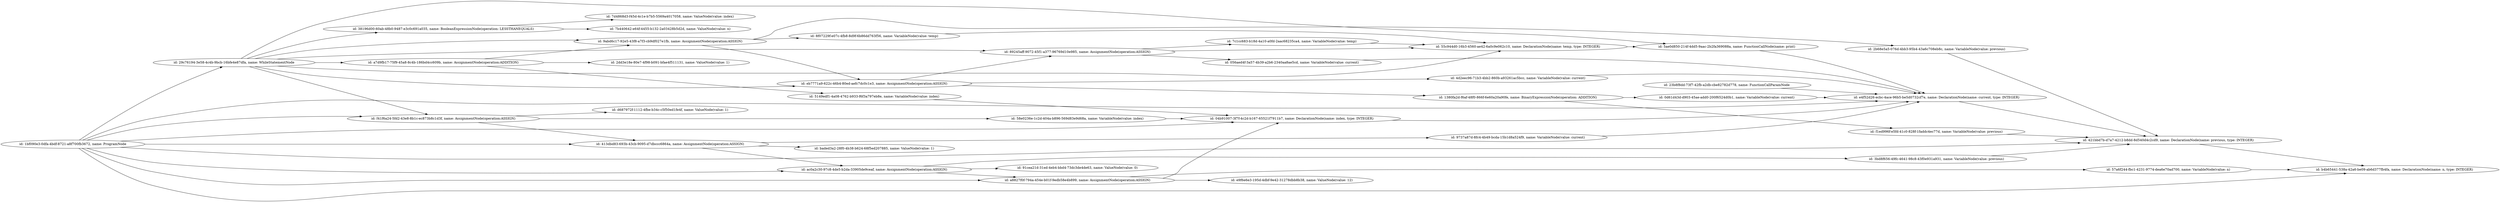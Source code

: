digraph g {
	rankdir=LR
		"id: 9abd6c17-92e5-43f8-a7f3-cb9df027e1fb, name: AssignmentNode(operation:ASSIGN)" -> "id: 2b68e5a5-076d-4bb3-95b4-43a6c708eb8c, name: VariableNode(value: previous)"
		"id: 9abd6c17-92e5-43f8-a7f3-cb9df027e1fb, name: AssignmentNode(operation:ASSIGN)" -> "id: eb7771a9-622c-46b4-80ed-aefc7dc0c1e3, name: AssignmentNode(operation:ASSIGN)"
		"id: 9abd6c17-92e5-43f8-a7f3-cb9df027e1fb, name: AssignmentNode(operation:ASSIGN)" -> "id: 8f07229f-e07c-4fb8-8d9f-6b86dd763f56, name: VariableNode(value: temp)"
		"id: 2b68e5a5-076d-4bb3-95b4-43a6c708eb8c, name: VariableNode(value: previous)" -> "id: 421bbd7b-d7a7-4212-b8dd-8d540d4c2cd9, name: DeclarationNode(name: previous, type: INTEGER)"
		"id: e4f52d26-ecbc-4ace-96b5-be5d0732cf7e, name: DeclarationNode(name: current, type: INTEGER)" -> "id: 421bbd7b-d7a7-4212-b8dd-8d540d4c2cd9, name: DeclarationNode(name: previous, type: INTEGER)"
		"id: 1bf090e3-0dfa-4bdf-8721-a8f700fb3672, name: ProgramNode" -> "id: 04b91007-3f7f-4c2d-b167-65521f7911b7, name: DeclarationNode(name: index, type: INTEGER)"
		"id: 1bf090e3-0dfa-4bdf-8721-a8f700fb3672, name: ProgramNode" -> "id: e4f52d26-ecbc-4ace-96b5-be5d0732cf7e, name: DeclarationNode(name: current, type: INTEGER)"
		"id: 1bf090e3-0dfa-4bdf-8721-a8f700fb3672, name: ProgramNode" -> "id: ac0a2c30-97c8-4de5-b2da-33905de9ceaf, name: AssignmentNode(operation:ASSIGN)"
		"id: 1bf090e3-0dfa-4bdf-8721-a8f700fb3672, name: ProgramNode" -> "id: 413dbd83-693b-43cb-9095-d7dbccc6864a, name: AssignmentNode(operation:ASSIGN)"
		"id: 1bf090e3-0dfa-4bdf-8721-a8f700fb3672, name: ProgramNode" -> "id: 29c76194-3e58-4c4b-9bcb-16bfe4e87dfa, name: WhileStatementNode"
		"id: 1bf090e3-0dfa-4bdf-8721-a8f700fb3672, name: ProgramNode" -> "id: b4b65441-538a-42a6-be09-ab6d377fb4fa, name: DeclarationNode(name: n, type: INTEGER)"
		"id: 1bf090e3-0dfa-4bdf-8721-a8f700fb3672, name: ProgramNode" -> "id: a8827f0f-794a-454e-b01f-9edb58e4b899, name: AssignmentNode(operation:ASSIGN)"
		"id: 1bf090e3-0dfa-4bdf-8721-a8f700fb3672, name: ProgramNode" -> "id: f41f6a24-5fd2-43e8-8b1c-ec873b8c1d3f, name: AssignmentNode(operation:ASSIGN)"
		"id: 1bf090e3-0dfa-4bdf-8721-a8f700fb3672, name: ProgramNode" -> "id: 421bbd7b-d7a7-4212-b8dd-8d540d4c2cd9, name: DeclarationNode(name: previous, type: INTEGER)"
		"id: 57a6f244-fbc1-4231-9774-dea6e70ad700, name: VariableNode(value: n)" -> "id: b4b65441-538a-42a6-be09-ab6d377fb4fa, name: DeclarationNode(name: n, type: INTEGER)"
		"id: 58e0236e-1c2d-404a-b896-569d83e9d68a, name: VariableNode(value: index)" -> "id: 04b91007-3f7f-4c2d-b167-65521f7911b7, name: DeclarationNode(name: index, type: INTEGER)"
		"id: 55c944d0-16b3-4560-ae42-6a0c9e062c10, name: DeclarationNode(name: temp, type: INTEGER)" -> "id: 5ae0d850-214f-4dd5-9aac-2b2fa369088a, name: FunctionCallNode(name: print)"
		"id: 89245aff-9072-45f1-a377-96769d10e985, name: AssignmentNode(operation:ASSIGN)" -> "id: 55c944d0-16b3-4560-ae42-6a0c9e062c10, name: DeclarationNode(name: temp, type: INTEGER)"
		"id: 89245aff-9072-45f1-a377-96769d10e985, name: AssignmentNode(operation:ASSIGN)" -> "id: 056aed4f-3a57-4b39-a2b6-2340aa8ae5cd, name: VariableNode(value: current)"
		"id: 89245aff-9072-45f1-a377-96769d10e985, name: AssignmentNode(operation:ASSIGN)" -> "id: 7c1cc683-b18d-4a10-a0fd-2aac68235ca4, name: VariableNode(value: temp)"
		"id: 413dbd83-693b-43cb-9095-d7dbccc6864a, name: AssignmentNode(operation:ASSIGN)" -> "id: baded3a2-28f0-4b38-b624-68f5ed207885, name: ValueNode(value: 1)"
		"id: 413dbd83-693b-43cb-9095-d7dbccc6864a, name: AssignmentNode(operation:ASSIGN)" -> "id: 9737a87d-8fc4-4b49-bcda-15b1d8a524f9, name: VariableNode(value: current)"
		"id: 413dbd83-693b-43cb-9095-d7dbccc6864a, name: AssignmentNode(operation:ASSIGN)" -> "id: ac0a2c30-97c8-4de5-b2da-33905de9ceaf, name: AssignmentNode(operation:ASSIGN)"
		"id: 29c76194-3e58-4c4b-9bcb-16bfe4e87dfa, name: WhileStatementNode" -> "id: 9abd6c17-92e5-43f8-a7f3-cb9df027e1fb, name: AssignmentNode(operation:ASSIGN)"
		"id: 29c76194-3e58-4c4b-9bcb-16bfe4e87dfa, name: WhileStatementNode" -> "id: 5ae0d850-214f-4dd5-9aac-2b2fa369088a, name: FunctionCallNode(name: print)"
		"id: 29c76194-3e58-4c4b-9bcb-16bfe4e87dfa, name: WhileStatementNode" -> "id: 55c944d0-16b3-4560-ae42-6a0c9e062c10, name: DeclarationNode(name: temp, type: INTEGER)"
		"id: 29c76194-3e58-4c4b-9bcb-16bfe4e87dfa, name: WhileStatementNode" -> "id: 89245aff-9072-45f1-a377-96769d10e985, name: AssignmentNode(operation:ASSIGN)"
		"id: 29c76194-3e58-4c4b-9bcb-16bfe4e87dfa, name: WhileStatementNode" -> "id: a7d9fb17-75f9-45a8-8c4b-186bd4cc609b, name: AssignmentNode(operation:ADDITION)"
		"id: 29c76194-3e58-4c4b-9bcb-16bfe4e87dfa, name: WhileStatementNode" -> "id: f41f6a24-5fd2-43e8-8b1c-ec873b8c1d3f, name: AssignmentNode(operation:ASSIGN)"
		"id: 29c76194-3e58-4c4b-9bcb-16bfe4e87dfa, name: WhileStatementNode" -> "id: eb7771a9-622c-46b4-80ed-aefc7dc0c1e3, name: AssignmentNode(operation:ASSIGN)"
		"id: 29c76194-3e58-4c4b-9bcb-16bfe4e87dfa, name: WhileStatementNode" -> "id: 38196d00-60ab-48b0-9487-e3c0c691a035, name: BooleanExpressionNode(operation: LESSTHANEQUALS)"
		"id: a8827f0f-794a-454e-b01f-9edb58e4b899, name: AssignmentNode(operation:ASSIGN)" -> "id: 04b91007-3f7f-4c2d-b167-65521f7911b7, name: DeclarationNode(name: index, type: INTEGER)"
		"id: a8827f0f-794a-454e-b01f-9edb58e4b899, name: AssignmentNode(operation:ASSIGN)" -> "id: e9f6e6e3-195d-4dbf-9e42-31278dbb8b38, name: ValueNode(value: 12)"
		"id: a8827f0f-794a-454e-b01f-9edb58e4b899, name: AssignmentNode(operation:ASSIGN)" -> "id: 57a6f244-fbc1-4231-9774-dea6e70ad700, name: VariableNode(value: n)"
		"id: 8f07229f-e07c-4fb8-8d9f-6b86dd763f56, name: VariableNode(value: temp)" -> "id: 55c944d0-16b3-4560-ae42-6a0c9e062c10, name: DeclarationNode(name: temp, type: INTEGER)"
		"id: 3bd8f656-49fc-4641-98c8-43f0e931a931, name: VariableNode(value: previous)" -> "id: 421bbd7b-d7a7-4212-b8dd-8d540d4c2cd9, name: DeclarationNode(name: previous, type: INTEGER)"
		"id: f1ed996f-e5fd-41c0-828f-1faddc4ec77d, name: VariableNode(value: previous)" -> "id: 421bbd7b-d7a7-4212-b8dd-8d540d4c2cd9, name: DeclarationNode(name: previous, type: INTEGER)"
		"id: 7c1cc683-b18d-4a10-a0fd-2aac68235ca4, name: VariableNode(value: temp)" -> "id: 55c944d0-16b3-4560-ae42-6a0c9e062c10, name: DeclarationNode(name: temp, type: INTEGER)"
		"id: 5149edf1-4a08-4762-b933-f6f3a797eb8e, name: VariableNode(value: index)" -> "id: 04b91007-3f7f-4c2d-b167-65521f7911b7, name: DeclarationNode(name: index, type: INTEGER)"
		"id: 9737a87d-8fc4-4b49-bcda-15b1d8a524f9, name: VariableNode(value: current)" -> "id: e4f52d26-ecbc-4ace-96b5-be5d0732cf7e, name: DeclarationNode(name: current, type: INTEGER)"
		"id: 0d61d43d-d903-45ae-add0-200f6524d0b1, name: VariableNode(value: current)" -> "id: e4f52d26-ecbc-4ace-96b5-be5d0732cf7e, name: DeclarationNode(name: current, type: INTEGER)"
		"id: a7d9fb17-75f9-45a8-8c4b-186bd4cc609b, name: AssignmentNode(operation:ADDITION)" -> "id: 9abd6c17-92e5-43f8-a7f3-cb9df027e1fb, name: AssignmentNode(operation:ASSIGN)"
		"id: a7d9fb17-75f9-45a8-8c4b-186bd4cc609b, name: AssignmentNode(operation:ADDITION)" -> "id: 5149edf1-4a08-4762-b933-f6f3a797eb8e, name: VariableNode(value: index)"
		"id: a7d9fb17-75f9-45a8-8c4b-186bd4cc609b, name: AssignmentNode(operation:ADDITION)" -> "id: 2dd3e18e-80e7-4f98-b091-bfae4f511131, name: ValueNode(value: 1)"
		"id: f41f6a24-5fd2-43e8-8b1c-ec873b8c1d3f, name: AssignmentNode(operation:ASSIGN)" -> "id: 58e0236e-1c2d-404a-b896-569d83e9d68a, name: VariableNode(value: index)"
		"id: f41f6a24-5fd2-43e8-8b1c-ec873b8c1d3f, name: AssignmentNode(operation:ASSIGN)" -> "id: 413dbd83-693b-43cb-9095-d7dbccc6864a, name: AssignmentNode(operation:ASSIGN)"
		"id: f41f6a24-5fd2-43e8-8b1c-ec873b8c1d3f, name: AssignmentNode(operation:ASSIGN)" -> "id: d687972f-1112-4fbe-b34c-c5f50ed1fe4f, name: ValueNode(value: 1)"
		"id: 421bbd7b-d7a7-4212-b8dd-8d540d4c2cd9, name: DeclarationNode(name: previous, type: INTEGER)" -> "id: b4b65441-538a-42a6-be09-ab6d377fb4fa, name: DeclarationNode(name: n, type: INTEGER)"
		"id: eb7771a9-622c-46b4-80ed-aefc7dc0c1e3, name: AssignmentNode(operation:ASSIGN)" -> "id: 89245aff-9072-45f1-a377-96769d10e985, name: AssignmentNode(operation:ASSIGN)"
		"id: eb7771a9-622c-46b4-80ed-aefc7dc0c1e3, name: AssignmentNode(operation:ASSIGN)" -> "id: 1380fa2d-f6af-48f0-866f-6e60a20a90fe, name: BinaryExpressionNode(operation: ADDITION)"
		"id: eb7771a9-622c-46b4-80ed-aefc7dc0c1e3, name: AssignmentNode(operation:ASSIGN)" -> "id: 4d2eec96-71b3-4bb2-860b-a93261ac5bcc, name: VariableNode(value: current)"
		"id: 38196d00-60ab-48b0-9487-e3c0c691a035, name: BooleanExpressionNode(operation: LESSTHANEQUALS)" -> "id: 7b440642-e64f-4455-b132-2a03428b5d2d, name: ValueNode(value: n)"
		"id: 38196d00-60ab-48b0-9487-e3c0c691a035, name: BooleanExpressionNode(operation: LESSTHANEQUALS)" -> "id: 7d4868d3-f45d-4c1e-b7b5-5569a4017058, name: ValueNode(value: index)"
		"id: 4d2eec96-71b3-4bb2-860b-a93261ac5bcc, name: VariableNode(value: current)" -> "id: e4f52d26-ecbc-4ace-96b5-be5d0732cf7e, name: DeclarationNode(name: current, type: INTEGER)"
		"id: 04b91007-3f7f-4c2d-b167-65521f7911b7, name: DeclarationNode(name: index, type: INTEGER)" -> "id: e4f52d26-ecbc-4ace-96b5-be5d0732cf7e, name: DeclarationNode(name: current, type: INTEGER)"
		"id: 5ae0d850-214f-4dd5-9aac-2b2fa369088a, name: FunctionCallNode(name: print)" -> "id: e4f52d26-ecbc-4ace-96b5-be5d0732cf7e, name: DeclarationNode(name: current, type: INTEGER)"
		"id: ac0a2c30-97c8-4de5-b2da-33905de9ceaf, name: AssignmentNode(operation:ASSIGN)" -> "id: 91cea21d-31ed-4eb4-bbd4-73dc3de4de63, name: ValueNode(value: 0)"
		"id: ac0a2c30-97c8-4de5-b2da-33905de9ceaf, name: AssignmentNode(operation:ASSIGN)" -> "id: a8827f0f-794a-454e-b01f-9edb58e4b899, name: AssignmentNode(operation:ASSIGN)"
		"id: ac0a2c30-97c8-4de5-b2da-33905de9ceaf, name: AssignmentNode(operation:ASSIGN)" -> "id: 3bd8f656-49fc-4641-98c8-43f0e931a931, name: VariableNode(value: previous)"
		"id: 056aed4f-3a57-4b39-a2b6-2340aa8ae5cd, name: VariableNode(value: current)" -> "id: e4f52d26-ecbc-4ace-96b5-be5d0732cf7e, name: DeclarationNode(name: current, type: INTEGER)"
		"id: 1380fa2d-f6af-48f0-866f-6e60a20a90fe, name: BinaryExpressionNode(operation: ADDITION)" -> "id: 0d61d43d-d903-45ae-add0-200f6524d0b1, name: VariableNode(value: current)"
		"id: 1380fa2d-f6af-48f0-866f-6e60a20a90fe, name: BinaryExpressionNode(operation: ADDITION)" -> "id: f1ed996f-e5fd-41c0-828f-1faddc4ec77d, name: VariableNode(value: previous)"
		"id: 23b8f8dd-73f7-42fb-a2db-cbe82782d778, name: FunctionCallParamNode" -> "id: e4f52d26-ecbc-4ace-96b5-be5d0732cf7e, name: DeclarationNode(name: current, type: INTEGER)"
}